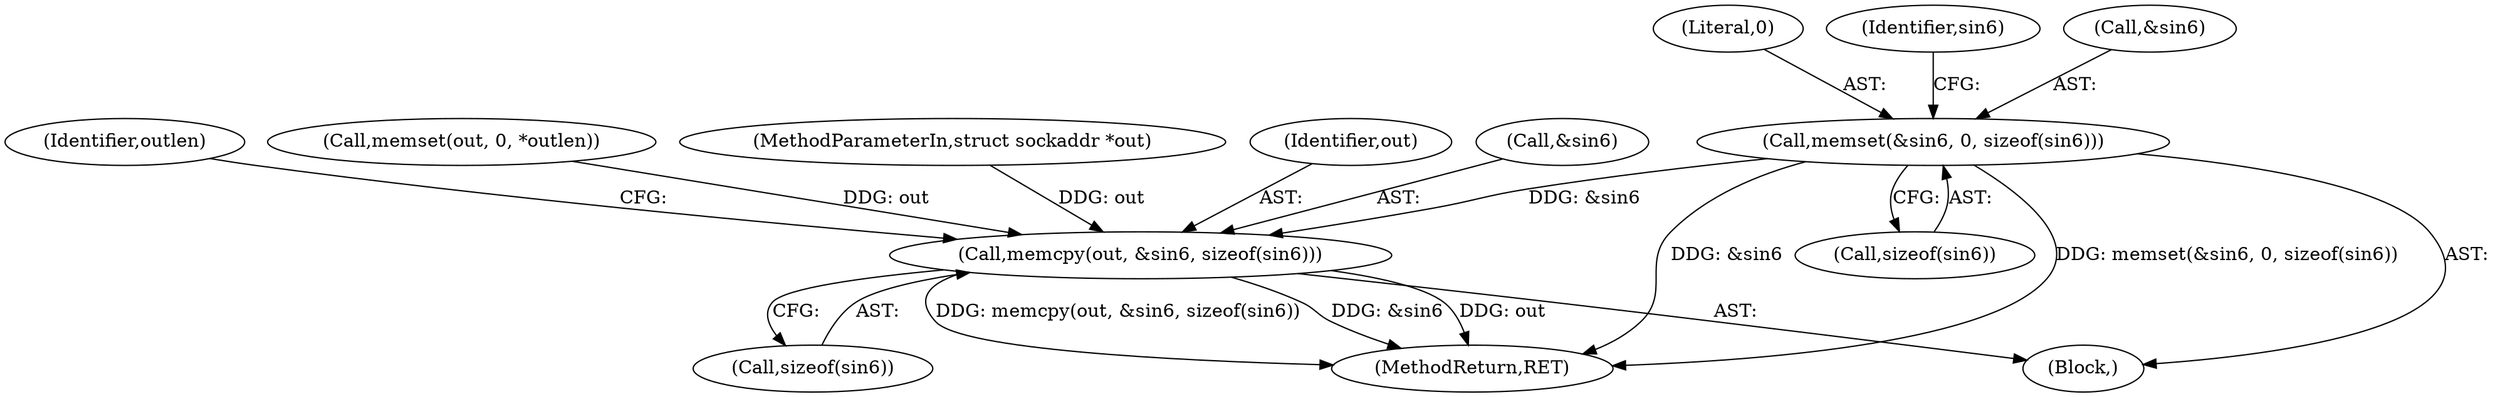 digraph "0_libevent_329acc18a0768c21ba22522f01a5c7f46cacc4d5@API" {
"1000299" [label="(Call,memset(&sin6, 0, sizeof(sin6)))"];
"1000351" [label="(Call,memcpy(out, &sin6, sizeof(sin6)))"];
"1000359" [label="(Identifier,outlen)"];
"1000302" [label="(Literal,0)"];
"1000299" [label="(Call,memset(&sin6, 0, sizeof(sin6)))"];
"1000303" [label="(Call,sizeof(sin6))"];
"1000432" [label="(MethodReturn,RET)"];
"1000346" [label="(Call,memset(out, 0, *outlen))"];
"1000104" [label="(MethodParameterIn,struct sockaddr *out)"];
"1000307" [label="(Identifier,sin6)"];
"1000351" [label="(Call,memcpy(out, &sin6, sizeof(sin6)))"];
"1000297" [label="(Block,)"];
"1000352" [label="(Identifier,out)"];
"1000353" [label="(Call,&sin6)"];
"1000355" [label="(Call,sizeof(sin6))"];
"1000300" [label="(Call,&sin6)"];
"1000299" -> "1000297"  [label="AST: "];
"1000299" -> "1000303"  [label="CFG: "];
"1000300" -> "1000299"  [label="AST: "];
"1000302" -> "1000299"  [label="AST: "];
"1000303" -> "1000299"  [label="AST: "];
"1000307" -> "1000299"  [label="CFG: "];
"1000299" -> "1000432"  [label="DDG: memset(&sin6, 0, sizeof(sin6))"];
"1000299" -> "1000432"  [label="DDG: &sin6"];
"1000299" -> "1000351"  [label="DDG: &sin6"];
"1000351" -> "1000297"  [label="AST: "];
"1000351" -> "1000355"  [label="CFG: "];
"1000352" -> "1000351"  [label="AST: "];
"1000353" -> "1000351"  [label="AST: "];
"1000355" -> "1000351"  [label="AST: "];
"1000359" -> "1000351"  [label="CFG: "];
"1000351" -> "1000432"  [label="DDG: memcpy(out, &sin6, sizeof(sin6))"];
"1000351" -> "1000432"  [label="DDG: &sin6"];
"1000351" -> "1000432"  [label="DDG: out"];
"1000346" -> "1000351"  [label="DDG: out"];
"1000104" -> "1000351"  [label="DDG: out"];
}
